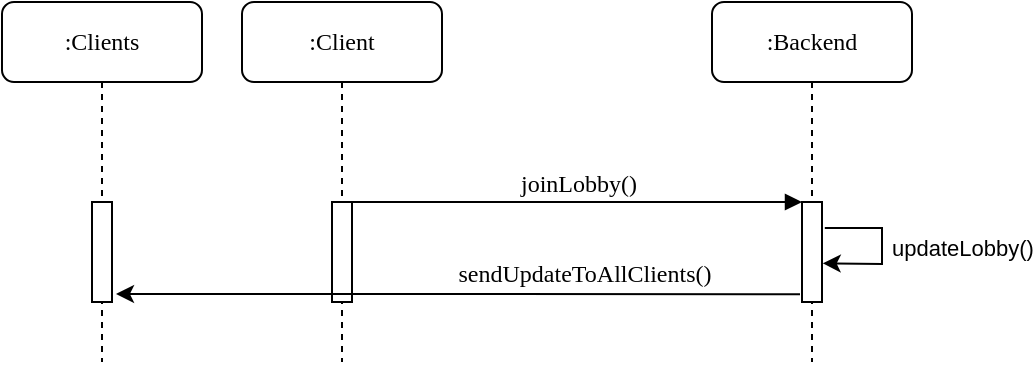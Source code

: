<mxfile version="10.6.7" type="device"><diagram name="Page-1" id="13e1069c-82ec-6db2-03f1-153e76fe0fe0"><mxGraphModel dx="1010" dy="577" grid="1" gridSize="10" guides="1" tooltips="1" connect="1" arrows="1" fold="1" page="1" pageScale="1" pageWidth="1100" pageHeight="850" background="#ffffff" math="0" shadow="0"><root><mxCell id="0"/><mxCell id="1" parent="0"/><mxCell id="dC2ev3PGIaB9GiQDi0kU-1" value=":Backend" style="shape=umlLifeline;perimeter=lifelinePerimeter;whiteSpace=wrap;html=1;container=1;collapsible=0;recursiveResize=0;outlineConnect=0;rounded=1;shadow=0;comic=0;labelBackgroundColor=none;strokeColor=#000000;strokeWidth=1;fillColor=#FFFFFF;fontFamily=Verdana;fontSize=12;fontColor=#000000;align=center;" parent="1" vertex="1"><mxGeometry x="595" y="80" width="100" height="180" as="geometry"/></mxCell><mxCell id="dC2ev3PGIaB9GiQDi0kU-2" value="" style="html=1;points=[];perimeter=orthogonalPerimeter;rounded=0;shadow=0;comic=0;labelBackgroundColor=none;strokeColor=#000000;strokeWidth=1;fillColor=#FFFFFF;fontFamily=Verdana;fontSize=12;fontColor=#000000;align=center;" parent="dC2ev3PGIaB9GiQDi0kU-1" vertex="1"><mxGeometry x="45" y="100" width="10" height="50" as="geometry"/></mxCell><mxCell id="dC2ev3PGIaB9GiQDi0kU-3" value="updateLobby()" style="endArrow=classic;html=1;exitX=1.141;exitY=0.26;exitDx=0;exitDy=0;exitPerimeter=0;entryX=1.036;entryY=0.613;entryDx=0;entryDy=0;entryPerimeter=0;rounded=0;" parent="dC2ev3PGIaB9GiQDi0kU-1" source="dC2ev3PGIaB9GiQDi0kU-2" target="dC2ev3PGIaB9GiQDi0kU-2" edge="1"><mxGeometry x="-0.158" y="-41" width="50" height="50" relative="1" as="geometry"><mxPoint x="-235" y="470" as="sourcePoint"/><mxPoint x="-185" y="420" as="targetPoint"/><Array as="points"><mxPoint x="85" y="113"/><mxPoint x="85" y="131"/></Array><mxPoint x="81" y="7" as="offset"/></mxGeometry></mxCell><mxCell id="dC2ev3PGIaB9GiQDi0kU-4" value=":Client" style="shape=umlLifeline;perimeter=lifelinePerimeter;whiteSpace=wrap;html=1;container=1;collapsible=0;recursiveResize=0;outlineConnect=0;rounded=1;shadow=0;comic=0;labelBackgroundColor=none;strokeColor=#000000;strokeWidth=1;fillColor=#FFFFFF;fontFamily=Verdana;fontSize=12;fontColor=#000000;align=center;" parent="1" vertex="1"><mxGeometry x="360" y="80" width="100" height="180" as="geometry"/></mxCell><mxCell id="dC2ev3PGIaB9GiQDi0kU-5" value="" style="html=1;points=[];perimeter=orthogonalPerimeter;rounded=0;shadow=0;comic=0;labelBackgroundColor=none;strokeColor=#000000;strokeWidth=1;fillColor=#FFFFFF;fontFamily=Verdana;fontSize=12;fontColor=#000000;align=center;" parent="dC2ev3PGIaB9GiQDi0kU-4" vertex="1"><mxGeometry x="45" y="100" width="10" height="50" as="geometry"/></mxCell><mxCell id="dC2ev3PGIaB9GiQDi0kU-6" value="joinLobby()" style="html=1;verticalAlign=bottom;endArrow=block;entryX=0;entryY=0;labelBackgroundColor=none;fontFamily=Verdana;fontSize=12;edgeStyle=elbowEdgeStyle;elbow=vertical;" parent="1" source="dC2ev3PGIaB9GiQDi0kU-5" target="dC2ev3PGIaB9GiQDi0kU-2" edge="1"><mxGeometry relative="1" as="geometry"><mxPoint x="520" y="190" as="sourcePoint"/></mxGeometry></mxCell><mxCell id="dC2ev3PGIaB9GiQDi0kU-9" value=":Clients" style="shape=umlLifeline;perimeter=lifelinePerimeter;whiteSpace=wrap;html=1;container=1;collapsible=0;recursiveResize=0;outlineConnect=0;rounded=1;shadow=0;comic=0;labelBackgroundColor=none;strokeColor=#000000;strokeWidth=1;fillColor=#FFFFFF;fontFamily=Verdana;fontSize=12;fontColor=#000000;align=center;" parent="1" vertex="1"><mxGeometry x="240" y="80" width="100" height="180" as="geometry"/></mxCell><mxCell id="dC2ev3PGIaB9GiQDi0kU-10" value="" style="html=1;points=[];perimeter=orthogonalPerimeter;rounded=0;shadow=0;comic=0;labelBackgroundColor=none;strokeColor=#000000;strokeWidth=1;fillColor=#FFFFFF;fontFamily=Verdana;fontSize=12;fontColor=#000000;align=center;" parent="dC2ev3PGIaB9GiQDi0kU-9" vertex="1"><mxGeometry x="45" y="100" width="10" height="50" as="geometry"/></mxCell><mxCell id="dC2ev3PGIaB9GiQDi0kU-11" value="" style="endArrow=classic;html=1;exitX=-0.1;exitY=0.922;exitDx=0;exitDy=0;exitPerimeter=0;" parent="1" source="dC2ev3PGIaB9GiQDi0kU-2" edge="1"><mxGeometry width="50" height="50" relative="1" as="geometry"><mxPoint x="640" y="270" as="sourcePoint"/><mxPoint x="297" y="226" as="targetPoint"/></mxGeometry></mxCell><mxCell id="dC2ev3PGIaB9GiQDi0kU-12" value="&lt;font face=&quot;Verdana&quot;&gt;sendUpdateToAllClients()&lt;/font&gt;" style="text;html=1;resizable=0;points=[];align=center;verticalAlign=middle;labelBackgroundColor=#ffffff;" parent="dC2ev3PGIaB9GiQDi0kU-11" vertex="1" connectable="0"><mxGeometry x="-0.314" relative="1" as="geometry"><mxPoint x="9" y="-10.5" as="offset"/></mxGeometry></mxCell></root></mxGraphModel></diagram></mxfile>